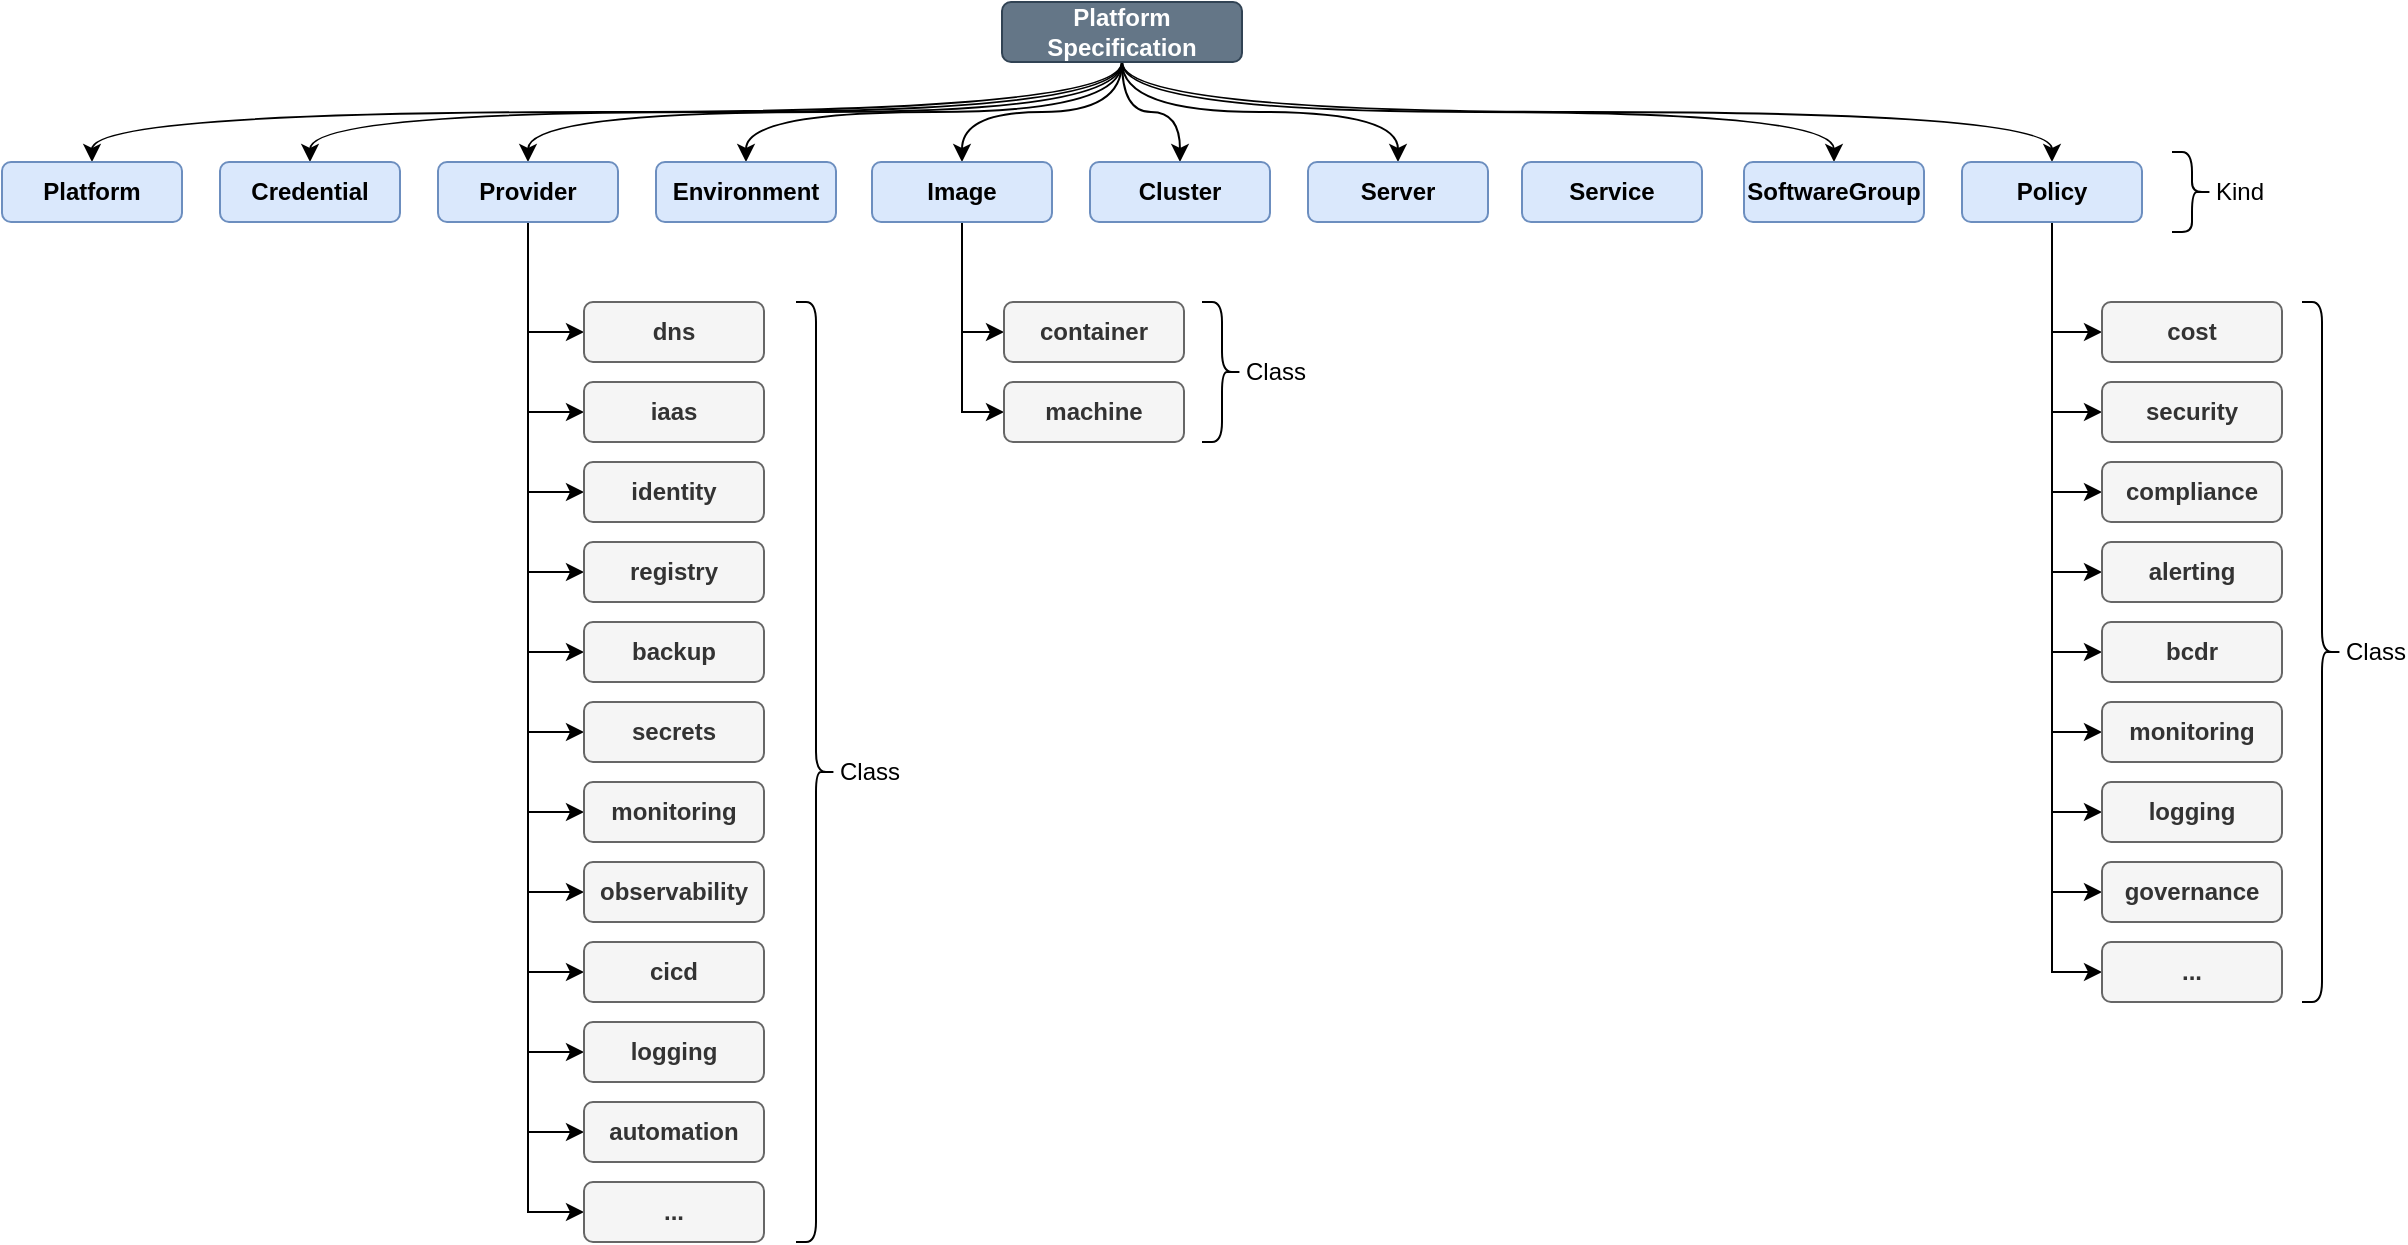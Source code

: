 <mxfile version="24.9.1">
  <diagram name="Page-1" id="ImoLfxkvnF7kuor9iser">
    <mxGraphModel dx="1602" dy="1034" grid="1" gridSize="10" guides="1" tooltips="1" connect="1" arrows="1" fold="1" page="1" pageScale="1" pageWidth="1100" pageHeight="850" math="0" shadow="0">
      <root>
        <mxCell id="0" />
        <mxCell id="1" parent="0" />
        <mxCell id="yfd50bq4GwBxiUQjJZGA-38" style="edgeStyle=orthogonalEdgeStyle;rounded=0;orthogonalLoop=1;jettySize=auto;html=1;exitX=0.5;exitY=1;exitDx=0;exitDy=0;entryX=0.5;entryY=0;entryDx=0;entryDy=0;curved=1;" parent="1" source="yfd50bq4GwBxiUQjJZGA-1" target="yfd50bq4GwBxiUQjJZGA-3" edge="1">
          <mxGeometry relative="1" as="geometry" />
        </mxCell>
        <mxCell id="yfd50bq4GwBxiUQjJZGA-39" style="edgeStyle=orthogonalEdgeStyle;rounded=0;orthogonalLoop=1;jettySize=auto;html=1;exitX=0.5;exitY=1;exitDx=0;exitDy=0;entryX=0.5;entryY=0;entryDx=0;entryDy=0;curved=1;" parent="1" source="yfd50bq4GwBxiUQjJZGA-1" target="yfd50bq4GwBxiUQjJZGA-4" edge="1">
          <mxGeometry relative="1" as="geometry" />
        </mxCell>
        <mxCell id="yfd50bq4GwBxiUQjJZGA-40" style="edgeStyle=orthogonalEdgeStyle;rounded=0;orthogonalLoop=1;jettySize=auto;html=1;exitX=0.5;exitY=1;exitDx=0;exitDy=0;entryX=0.5;entryY=0;entryDx=0;entryDy=0;curved=1;" parent="1" source="yfd50bq4GwBxiUQjJZGA-1" target="yfd50bq4GwBxiUQjJZGA-5" edge="1">
          <mxGeometry relative="1" as="geometry" />
        </mxCell>
        <mxCell id="yfd50bq4GwBxiUQjJZGA-41" style="edgeStyle=orthogonalEdgeStyle;rounded=0;orthogonalLoop=1;jettySize=auto;html=1;exitX=0.5;exitY=1;exitDx=0;exitDy=0;entryX=0.5;entryY=0;entryDx=0;entryDy=0;curved=1;" parent="1" source="yfd50bq4GwBxiUQjJZGA-1" target="yfd50bq4GwBxiUQjJZGA-6" edge="1">
          <mxGeometry relative="1" as="geometry" />
        </mxCell>
        <mxCell id="yfd50bq4GwBxiUQjJZGA-42" style="edgeStyle=orthogonalEdgeStyle;rounded=0;orthogonalLoop=1;jettySize=auto;html=1;exitX=0.5;exitY=1;exitDx=0;exitDy=0;entryX=0.5;entryY=0;entryDx=0;entryDy=0;curved=1;" parent="1" source="yfd50bq4GwBxiUQjJZGA-1" target="yfd50bq4GwBxiUQjJZGA-7" edge="1">
          <mxGeometry relative="1" as="geometry" />
        </mxCell>
        <mxCell id="yfd50bq4GwBxiUQjJZGA-43" style="edgeStyle=orthogonalEdgeStyle;rounded=0;orthogonalLoop=1;jettySize=auto;html=1;exitX=0.5;exitY=1;exitDx=0;exitDy=0;entryX=0.5;entryY=0;entryDx=0;entryDy=0;curved=1;" parent="1" source="yfd50bq4GwBxiUQjJZGA-1" target="yfd50bq4GwBxiUQjJZGA-8" edge="1">
          <mxGeometry relative="1" as="geometry" />
        </mxCell>
        <mxCell id="yfd50bq4GwBxiUQjJZGA-44" style="edgeStyle=orthogonalEdgeStyle;rounded=0;orthogonalLoop=1;jettySize=auto;html=1;exitX=0.5;exitY=1;exitDx=0;exitDy=0;entryX=0.5;entryY=0;entryDx=0;entryDy=0;curved=1;" parent="1" source="yfd50bq4GwBxiUQjJZGA-1" target="yfd50bq4GwBxiUQjJZGA-10" edge="1">
          <mxGeometry relative="1" as="geometry" />
        </mxCell>
        <mxCell id="yfd50bq4GwBxiUQjJZGA-45" style="edgeStyle=orthogonalEdgeStyle;rounded=0;orthogonalLoop=1;jettySize=auto;html=1;exitX=0.5;exitY=1;exitDx=0;exitDy=0;entryX=0.5;entryY=0;entryDx=0;entryDy=0;curved=1;" parent="1" source="yfd50bq4GwBxiUQjJZGA-1" target="yfd50bq4GwBxiUQjJZGA-11" edge="1">
          <mxGeometry relative="1" as="geometry" />
        </mxCell>
        <mxCell id="yfd50bq4GwBxiUQjJZGA-46" style="edgeStyle=orthogonalEdgeStyle;rounded=0;orthogonalLoop=1;jettySize=auto;html=1;exitX=0.5;exitY=1;exitDx=0;exitDy=0;entryX=0.5;entryY=0;entryDx=0;entryDy=0;curved=1;" parent="1" source="yfd50bq4GwBxiUQjJZGA-1" target="yfd50bq4GwBxiUQjJZGA-12" edge="1">
          <mxGeometry relative="1" as="geometry" />
        </mxCell>
        <mxCell id="yfd50bq4GwBxiUQjJZGA-1" value="Platform Specification" style="rounded=1;whiteSpace=wrap;html=1;fontStyle=1;fillColor=#647687;strokeColor=#314354;fontColor=#ffffff;" parent="1" vertex="1">
          <mxGeometry x="510" y="150" width="120" height="30" as="geometry" />
        </mxCell>
        <mxCell id="yfd50bq4GwBxiUQjJZGA-3" value="Platform" style="rounded=1;whiteSpace=wrap;html=1;fontStyle=1;fillColor=#dae8fc;strokeColor=#6c8ebf;" parent="1" vertex="1">
          <mxGeometry x="10" y="230" width="90" height="30" as="geometry" />
        </mxCell>
        <mxCell id="yfd50bq4GwBxiUQjJZGA-4" value="Credential" style="rounded=1;whiteSpace=wrap;html=1;fontStyle=1;fillColor=#dae8fc;strokeColor=#6c8ebf;" parent="1" vertex="1">
          <mxGeometry x="119" y="230" width="90" height="30" as="geometry" />
        </mxCell>
        <mxCell id="yfd50bq4GwBxiUQjJZGA-52" style="edgeStyle=orthogonalEdgeStyle;rounded=0;orthogonalLoop=1;jettySize=auto;html=1;exitX=0.5;exitY=1;exitDx=0;exitDy=0;entryX=0;entryY=0.5;entryDx=0;entryDy=0;" parent="1" source="yfd50bq4GwBxiUQjJZGA-5" target="yfd50bq4GwBxiUQjJZGA-13" edge="1">
          <mxGeometry relative="1" as="geometry" />
        </mxCell>
        <mxCell id="yfd50bq4GwBxiUQjJZGA-53" style="edgeStyle=orthogonalEdgeStyle;rounded=0;orthogonalLoop=1;jettySize=auto;html=1;exitX=0.5;exitY=1;exitDx=0;exitDy=0;entryX=0;entryY=0.5;entryDx=0;entryDy=0;" parent="1" source="yfd50bq4GwBxiUQjJZGA-5" target="yfd50bq4GwBxiUQjJZGA-14" edge="1">
          <mxGeometry relative="1" as="geometry" />
        </mxCell>
        <mxCell id="yfd50bq4GwBxiUQjJZGA-54" style="edgeStyle=orthogonalEdgeStyle;rounded=0;orthogonalLoop=1;jettySize=auto;html=1;exitX=0.5;exitY=1;exitDx=0;exitDy=0;entryX=0;entryY=0.5;entryDx=0;entryDy=0;" parent="1" source="yfd50bq4GwBxiUQjJZGA-5" target="yfd50bq4GwBxiUQjJZGA-15" edge="1">
          <mxGeometry relative="1" as="geometry" />
        </mxCell>
        <mxCell id="yfd50bq4GwBxiUQjJZGA-55" style="edgeStyle=orthogonalEdgeStyle;rounded=0;orthogonalLoop=1;jettySize=auto;html=1;exitX=0.5;exitY=1;exitDx=0;exitDy=0;entryX=0;entryY=0.5;entryDx=0;entryDy=0;" parent="1" source="yfd50bq4GwBxiUQjJZGA-5" target="yfd50bq4GwBxiUQjJZGA-16" edge="1">
          <mxGeometry relative="1" as="geometry" />
        </mxCell>
        <mxCell id="yfd50bq4GwBxiUQjJZGA-56" style="edgeStyle=orthogonalEdgeStyle;rounded=0;orthogonalLoop=1;jettySize=auto;html=1;exitX=0.5;exitY=1;exitDx=0;exitDy=0;entryX=0;entryY=0.5;entryDx=0;entryDy=0;" parent="1" source="yfd50bq4GwBxiUQjJZGA-5" target="yfd50bq4GwBxiUQjJZGA-17" edge="1">
          <mxGeometry relative="1" as="geometry" />
        </mxCell>
        <mxCell id="yfd50bq4GwBxiUQjJZGA-57" style="edgeStyle=orthogonalEdgeStyle;rounded=0;orthogonalLoop=1;jettySize=auto;html=1;exitX=0.5;exitY=1;exitDx=0;exitDy=0;entryX=0;entryY=0.5;entryDx=0;entryDy=0;" parent="1" source="yfd50bq4GwBxiUQjJZGA-5" target="yfd50bq4GwBxiUQjJZGA-18" edge="1">
          <mxGeometry relative="1" as="geometry" />
        </mxCell>
        <mxCell id="yfd50bq4GwBxiUQjJZGA-58" style="edgeStyle=orthogonalEdgeStyle;rounded=0;orthogonalLoop=1;jettySize=auto;html=1;exitX=0.5;exitY=1;exitDx=0;exitDy=0;entryX=0;entryY=0.5;entryDx=0;entryDy=0;" parent="1" source="yfd50bq4GwBxiUQjJZGA-5" target="yfd50bq4GwBxiUQjJZGA-19" edge="1">
          <mxGeometry relative="1" as="geometry" />
        </mxCell>
        <mxCell id="yfd50bq4GwBxiUQjJZGA-59" style="edgeStyle=orthogonalEdgeStyle;rounded=0;orthogonalLoop=1;jettySize=auto;html=1;exitX=0.5;exitY=1;exitDx=0;exitDy=0;entryX=0;entryY=0.5;entryDx=0;entryDy=0;" parent="1" source="yfd50bq4GwBxiUQjJZGA-5" target="yfd50bq4GwBxiUQjJZGA-20" edge="1">
          <mxGeometry relative="1" as="geometry" />
        </mxCell>
        <mxCell id="yfd50bq4GwBxiUQjJZGA-60" style="edgeStyle=orthogonalEdgeStyle;rounded=0;orthogonalLoop=1;jettySize=auto;html=1;exitX=0.5;exitY=1;exitDx=0;exitDy=0;entryX=0;entryY=0.5;entryDx=0;entryDy=0;" parent="1" source="yfd50bq4GwBxiUQjJZGA-5" target="yfd50bq4GwBxiUQjJZGA-21" edge="1">
          <mxGeometry relative="1" as="geometry" />
        </mxCell>
        <mxCell id="yfd50bq4GwBxiUQjJZGA-61" style="edgeStyle=orthogonalEdgeStyle;rounded=0;orthogonalLoop=1;jettySize=auto;html=1;exitX=0.5;exitY=1;exitDx=0;exitDy=0;entryX=0;entryY=0.5;entryDx=0;entryDy=0;" parent="1" source="yfd50bq4GwBxiUQjJZGA-5" target="yfd50bq4GwBxiUQjJZGA-22" edge="1">
          <mxGeometry relative="1" as="geometry" />
        </mxCell>
        <mxCell id="yfd50bq4GwBxiUQjJZGA-62" style="edgeStyle=orthogonalEdgeStyle;rounded=0;orthogonalLoop=1;jettySize=auto;html=1;exitX=0.5;exitY=1;exitDx=0;exitDy=0;entryX=0;entryY=0.5;entryDx=0;entryDy=0;" parent="1" source="yfd50bq4GwBxiUQjJZGA-5" target="yfd50bq4GwBxiUQjJZGA-23" edge="1">
          <mxGeometry relative="1" as="geometry" />
        </mxCell>
        <mxCell id="yfd50bq4GwBxiUQjJZGA-63" style="edgeStyle=orthogonalEdgeStyle;rounded=0;orthogonalLoop=1;jettySize=auto;html=1;exitX=0.5;exitY=1;exitDx=0;exitDy=0;entryX=0;entryY=0.5;entryDx=0;entryDy=0;" parent="1" source="yfd50bq4GwBxiUQjJZGA-5" target="yfd50bq4GwBxiUQjJZGA-24" edge="1">
          <mxGeometry relative="1" as="geometry" />
        </mxCell>
        <mxCell id="yfd50bq4GwBxiUQjJZGA-5" value="Provider" style="rounded=1;whiteSpace=wrap;html=1;fontStyle=1;fillColor=#dae8fc;strokeColor=#6c8ebf;" parent="1" vertex="1">
          <mxGeometry x="228" y="230" width="90" height="30" as="geometry" />
        </mxCell>
        <mxCell id="yfd50bq4GwBxiUQjJZGA-6" value="Environment" style="rounded=1;whiteSpace=wrap;html=1;fontStyle=1;fillColor=#dae8fc;strokeColor=#6c8ebf;" parent="1" vertex="1">
          <mxGeometry x="337" y="230" width="90" height="30" as="geometry" />
        </mxCell>
        <mxCell id="yfd50bq4GwBxiUQjJZGA-65" style="edgeStyle=orthogonalEdgeStyle;rounded=0;orthogonalLoop=1;jettySize=auto;html=1;exitX=0.5;exitY=1;exitDx=0;exitDy=0;entryX=0;entryY=0.5;entryDx=0;entryDy=0;" parent="1" source="yfd50bq4GwBxiUQjJZGA-7" target="yfd50bq4GwBxiUQjJZGA-25" edge="1">
          <mxGeometry relative="1" as="geometry" />
        </mxCell>
        <mxCell id="yfd50bq4GwBxiUQjJZGA-66" style="edgeStyle=orthogonalEdgeStyle;rounded=0;orthogonalLoop=1;jettySize=auto;html=1;exitX=0.5;exitY=1;exitDx=0;exitDy=0;entryX=0;entryY=0.5;entryDx=0;entryDy=0;" parent="1" source="yfd50bq4GwBxiUQjJZGA-7" target="yfd50bq4GwBxiUQjJZGA-26" edge="1">
          <mxGeometry relative="1" as="geometry" />
        </mxCell>
        <mxCell id="yfd50bq4GwBxiUQjJZGA-7" value="Image" style="rounded=1;whiteSpace=wrap;html=1;fontStyle=1;fillColor=#dae8fc;strokeColor=#6c8ebf;" parent="1" vertex="1">
          <mxGeometry x="445" y="230" width="90" height="30" as="geometry" />
        </mxCell>
        <mxCell id="yfd50bq4GwBxiUQjJZGA-8" value="Cluster" style="rounded=1;whiteSpace=wrap;html=1;fontStyle=1;fillColor=#dae8fc;strokeColor=#6c8ebf;" parent="1" vertex="1">
          <mxGeometry x="554" y="230" width="90" height="30" as="geometry" />
        </mxCell>
        <mxCell id="yfd50bq4GwBxiUQjJZGA-10" value="Server" style="rounded=1;whiteSpace=wrap;html=1;fontStyle=1;fillColor=#dae8fc;strokeColor=#6c8ebf;" parent="1" vertex="1">
          <mxGeometry x="663" y="230" width="90" height="30" as="geometry" />
        </mxCell>
        <mxCell id="yfd50bq4GwBxiUQjJZGA-11" value="SoftwareGroup" style="rounded=1;whiteSpace=wrap;html=1;fontStyle=1;fillColor=#dae8fc;strokeColor=#6c8ebf;" parent="1" vertex="1">
          <mxGeometry x="881" y="230" width="90" height="30" as="geometry" />
        </mxCell>
        <mxCell id="yfd50bq4GwBxiUQjJZGA-71" style="edgeStyle=orthogonalEdgeStyle;rounded=0;orthogonalLoop=1;jettySize=auto;html=1;exitX=0.5;exitY=1;exitDx=0;exitDy=0;entryX=0;entryY=0.5;entryDx=0;entryDy=0;" parent="1" source="yfd50bq4GwBxiUQjJZGA-12" target="yfd50bq4GwBxiUQjJZGA-28" edge="1">
          <mxGeometry relative="1" as="geometry" />
        </mxCell>
        <mxCell id="yfd50bq4GwBxiUQjJZGA-72" style="edgeStyle=orthogonalEdgeStyle;rounded=0;orthogonalLoop=1;jettySize=auto;html=1;exitX=0.5;exitY=1;exitDx=0;exitDy=0;entryX=0;entryY=0.5;entryDx=0;entryDy=0;" parent="1" source="yfd50bq4GwBxiUQjJZGA-12" target="yfd50bq4GwBxiUQjJZGA-29" edge="1">
          <mxGeometry relative="1" as="geometry" />
        </mxCell>
        <mxCell id="yfd50bq4GwBxiUQjJZGA-73" style="edgeStyle=orthogonalEdgeStyle;rounded=0;orthogonalLoop=1;jettySize=auto;html=1;exitX=0.5;exitY=1;exitDx=0;exitDy=0;entryX=0;entryY=0.5;entryDx=0;entryDy=0;" parent="1" source="yfd50bq4GwBxiUQjJZGA-12" target="yfd50bq4GwBxiUQjJZGA-30" edge="1">
          <mxGeometry relative="1" as="geometry" />
        </mxCell>
        <mxCell id="yfd50bq4GwBxiUQjJZGA-74" style="edgeStyle=orthogonalEdgeStyle;rounded=0;orthogonalLoop=1;jettySize=auto;html=1;exitX=0.5;exitY=1;exitDx=0;exitDy=0;entryX=0;entryY=0.5;entryDx=0;entryDy=0;" parent="1" source="yfd50bq4GwBxiUQjJZGA-12" target="yfd50bq4GwBxiUQjJZGA-31" edge="1">
          <mxGeometry relative="1" as="geometry" />
        </mxCell>
        <mxCell id="yfd50bq4GwBxiUQjJZGA-75" style="edgeStyle=orthogonalEdgeStyle;rounded=0;orthogonalLoop=1;jettySize=auto;html=1;exitX=0.5;exitY=1;exitDx=0;exitDy=0;entryX=0;entryY=0.5;entryDx=0;entryDy=0;" parent="1" source="yfd50bq4GwBxiUQjJZGA-12" target="yfd50bq4GwBxiUQjJZGA-34" edge="1">
          <mxGeometry relative="1" as="geometry" />
        </mxCell>
        <mxCell id="yfd50bq4GwBxiUQjJZGA-76" style="edgeStyle=orthogonalEdgeStyle;rounded=0;orthogonalLoop=1;jettySize=auto;html=1;exitX=0.5;exitY=1;exitDx=0;exitDy=0;entryX=0;entryY=0.5;entryDx=0;entryDy=0;" parent="1" source="yfd50bq4GwBxiUQjJZGA-12" target="yfd50bq4GwBxiUQjJZGA-35" edge="1">
          <mxGeometry relative="1" as="geometry" />
        </mxCell>
        <mxCell id="yfd50bq4GwBxiUQjJZGA-77" style="edgeStyle=orthogonalEdgeStyle;rounded=0;orthogonalLoop=1;jettySize=auto;html=1;exitX=0.5;exitY=1;exitDx=0;exitDy=0;entryX=0;entryY=0.5;entryDx=0;entryDy=0;" parent="1" source="yfd50bq4GwBxiUQjJZGA-12" target="yfd50bq4GwBxiUQjJZGA-33" edge="1">
          <mxGeometry relative="1" as="geometry" />
        </mxCell>
        <mxCell id="yfd50bq4GwBxiUQjJZGA-78" style="edgeStyle=orthogonalEdgeStyle;rounded=0;orthogonalLoop=1;jettySize=auto;html=1;exitX=0.5;exitY=1;exitDx=0;exitDy=0;entryX=0;entryY=0.5;entryDx=0;entryDy=0;" parent="1" source="yfd50bq4GwBxiUQjJZGA-12" target="yfd50bq4GwBxiUQjJZGA-36" edge="1">
          <mxGeometry relative="1" as="geometry" />
        </mxCell>
        <mxCell id="yfd50bq4GwBxiUQjJZGA-79" style="edgeStyle=orthogonalEdgeStyle;rounded=0;orthogonalLoop=1;jettySize=auto;html=1;exitX=0.5;exitY=1;exitDx=0;exitDy=0;entryX=0;entryY=0.5;entryDx=0;entryDy=0;" parent="1" source="yfd50bq4GwBxiUQjJZGA-12" target="yfd50bq4GwBxiUQjJZGA-64" edge="1">
          <mxGeometry relative="1" as="geometry" />
        </mxCell>
        <mxCell id="yfd50bq4GwBxiUQjJZGA-12" value="Policy" style="rounded=1;whiteSpace=wrap;html=1;fontStyle=1;fillColor=#dae8fc;strokeColor=#6c8ebf;" parent="1" vertex="1">
          <mxGeometry x="990" y="230" width="90" height="30" as="geometry" />
        </mxCell>
        <mxCell id="yfd50bq4GwBxiUQjJZGA-13" value="dns" style="rounded=1;whiteSpace=wrap;html=1;fontStyle=1;fillColor=#f5f5f5;fontColor=#333333;strokeColor=#666666;" parent="1" vertex="1">
          <mxGeometry x="301" y="300" width="90" height="30" as="geometry" />
        </mxCell>
        <mxCell id="yfd50bq4GwBxiUQjJZGA-14" value="iaas" style="rounded=1;whiteSpace=wrap;html=1;fontStyle=1;fillColor=#f5f5f5;fontColor=#333333;strokeColor=#666666;" parent="1" vertex="1">
          <mxGeometry x="301" y="340" width="90" height="30" as="geometry" />
        </mxCell>
        <mxCell id="yfd50bq4GwBxiUQjJZGA-15" value="identity" style="rounded=1;whiteSpace=wrap;html=1;fontStyle=1;fillColor=#f5f5f5;fontColor=#333333;strokeColor=#666666;" parent="1" vertex="1">
          <mxGeometry x="301" y="380" width="90" height="30" as="geometry" />
        </mxCell>
        <mxCell id="yfd50bq4GwBxiUQjJZGA-16" value="registry" style="rounded=1;whiteSpace=wrap;html=1;fontStyle=1;fillColor=#f5f5f5;fontColor=#333333;strokeColor=#666666;" parent="1" vertex="1">
          <mxGeometry x="301" y="420" width="90" height="30" as="geometry" />
        </mxCell>
        <mxCell id="yfd50bq4GwBxiUQjJZGA-17" value="backup" style="rounded=1;whiteSpace=wrap;html=1;fontStyle=1;fillColor=#f5f5f5;fontColor=#333333;strokeColor=#666666;" parent="1" vertex="1">
          <mxGeometry x="301" y="460" width="90" height="30" as="geometry" />
        </mxCell>
        <mxCell id="yfd50bq4GwBxiUQjJZGA-18" value="secrets" style="rounded=1;whiteSpace=wrap;html=1;fontStyle=1;fillColor=#f5f5f5;fontColor=#333333;strokeColor=#666666;" parent="1" vertex="1">
          <mxGeometry x="301" y="500" width="90" height="30" as="geometry" />
        </mxCell>
        <mxCell id="yfd50bq4GwBxiUQjJZGA-19" value="monitoring" style="rounded=1;whiteSpace=wrap;html=1;fontStyle=1;fillColor=#f5f5f5;fontColor=#333333;strokeColor=#666666;" parent="1" vertex="1">
          <mxGeometry x="301" y="540" width="90" height="30" as="geometry" />
        </mxCell>
        <mxCell id="yfd50bq4GwBxiUQjJZGA-20" value="observability" style="rounded=1;whiteSpace=wrap;html=1;fontStyle=1;fillColor=#f5f5f5;fontColor=#333333;strokeColor=#666666;" parent="1" vertex="1">
          <mxGeometry x="301" y="580" width="90" height="30" as="geometry" />
        </mxCell>
        <mxCell id="yfd50bq4GwBxiUQjJZGA-21" value="cicd" style="rounded=1;whiteSpace=wrap;html=1;fontStyle=1;fillColor=#f5f5f5;fontColor=#333333;strokeColor=#666666;" parent="1" vertex="1">
          <mxGeometry x="301" y="620" width="90" height="30" as="geometry" />
        </mxCell>
        <mxCell id="yfd50bq4GwBxiUQjJZGA-22" value="logging" style="rounded=1;whiteSpace=wrap;html=1;fontStyle=1;fillColor=#f5f5f5;fontColor=#333333;strokeColor=#666666;" parent="1" vertex="1">
          <mxGeometry x="301" y="660" width="90" height="30" as="geometry" />
        </mxCell>
        <mxCell id="yfd50bq4GwBxiUQjJZGA-23" value="automation" style="rounded=1;whiteSpace=wrap;html=1;fontStyle=1;fillColor=#f5f5f5;fontColor=#333333;strokeColor=#666666;" parent="1" vertex="1">
          <mxGeometry x="301" y="700" width="90" height="30" as="geometry" />
        </mxCell>
        <mxCell id="yfd50bq4GwBxiUQjJZGA-24" value="..." style="rounded=1;whiteSpace=wrap;html=1;fontStyle=1;fillColor=#f5f5f5;fontColor=#333333;strokeColor=#666666;" parent="1" vertex="1">
          <mxGeometry x="301" y="740" width="90" height="30" as="geometry" />
        </mxCell>
        <mxCell id="yfd50bq4GwBxiUQjJZGA-25" value="container" style="rounded=1;whiteSpace=wrap;html=1;fontStyle=1;fillColor=#f5f5f5;fontColor=#333333;strokeColor=#666666;" parent="1" vertex="1">
          <mxGeometry x="511" y="300" width="90" height="30" as="geometry" />
        </mxCell>
        <mxCell id="yfd50bq4GwBxiUQjJZGA-26" value="machine" style="rounded=1;whiteSpace=wrap;html=1;fontStyle=1;fillColor=#f5f5f5;fontColor=#333333;strokeColor=#666666;" parent="1" vertex="1">
          <mxGeometry x="511" y="340" width="90" height="30" as="geometry" />
        </mxCell>
        <mxCell id="yfd50bq4GwBxiUQjJZGA-28" value="cost" style="rounded=1;whiteSpace=wrap;html=1;fontStyle=1;fillColor=#f5f5f5;fontColor=#333333;strokeColor=#666666;" parent="1" vertex="1">
          <mxGeometry x="1060" y="300" width="90" height="30" as="geometry" />
        </mxCell>
        <mxCell id="yfd50bq4GwBxiUQjJZGA-29" value="security" style="rounded=1;whiteSpace=wrap;html=1;fontStyle=1;fillColor=#f5f5f5;fontColor=#333333;strokeColor=#666666;" parent="1" vertex="1">
          <mxGeometry x="1060" y="340" width="90" height="30" as="geometry" />
        </mxCell>
        <mxCell id="yfd50bq4GwBxiUQjJZGA-30" value="compliance" style="rounded=1;whiteSpace=wrap;html=1;fontStyle=1;fillColor=#f5f5f5;fontColor=#333333;strokeColor=#666666;" parent="1" vertex="1">
          <mxGeometry x="1060" y="380" width="90" height="30" as="geometry" />
        </mxCell>
        <mxCell id="yfd50bq4GwBxiUQjJZGA-31" value="alerting" style="rounded=1;whiteSpace=wrap;html=1;fontStyle=1;fillColor=#f5f5f5;fontColor=#333333;strokeColor=#666666;" parent="1" vertex="1">
          <mxGeometry x="1060" y="420" width="90" height="30" as="geometry" />
        </mxCell>
        <mxCell id="yfd50bq4GwBxiUQjJZGA-33" value="bcdr" style="rounded=1;whiteSpace=wrap;html=1;fontStyle=1;fillColor=#f5f5f5;fontColor=#333333;strokeColor=#666666;" parent="1" vertex="1">
          <mxGeometry x="1060" y="460" width="90" height="30" as="geometry" />
        </mxCell>
        <mxCell id="yfd50bq4GwBxiUQjJZGA-34" value="monitoring" style="rounded=1;whiteSpace=wrap;html=1;fontStyle=1;fillColor=#f5f5f5;fontColor=#333333;strokeColor=#666666;" parent="1" vertex="1">
          <mxGeometry x="1060" y="500" width="90" height="30" as="geometry" />
        </mxCell>
        <mxCell id="yfd50bq4GwBxiUQjJZGA-35" value="logging" style="rounded=1;whiteSpace=wrap;html=1;fontStyle=1;fillColor=#f5f5f5;fontColor=#333333;strokeColor=#666666;" parent="1" vertex="1">
          <mxGeometry x="1060" y="540" width="90" height="30" as="geometry" />
        </mxCell>
        <mxCell id="yfd50bq4GwBxiUQjJZGA-36" value="governance" style="rounded=1;whiteSpace=wrap;html=1;fontStyle=1;fillColor=#f5f5f5;fontColor=#333333;strokeColor=#666666;" parent="1" vertex="1">
          <mxGeometry x="1060" y="580" width="90" height="30" as="geometry" />
        </mxCell>
        <mxCell id="yfd50bq4GwBxiUQjJZGA-64" value="..." style="rounded=1;whiteSpace=wrap;html=1;fontStyle=1;fillColor=#f5f5f5;fontColor=#333333;strokeColor=#666666;" parent="1" vertex="1">
          <mxGeometry x="1060" y="620" width="90" height="30" as="geometry" />
        </mxCell>
        <mxCell id="4BnnvWFy7VEqyMXjQiNa-1" value="Service" style="rounded=1;whiteSpace=wrap;html=1;fontStyle=1;fillColor=#dae8fc;strokeColor=#6c8ebf;" vertex="1" parent="1">
          <mxGeometry x="770" y="230" width="90" height="30" as="geometry" />
        </mxCell>
        <mxCell id="4BnnvWFy7VEqyMXjQiNa-2" value="Class" style="shape=curlyBracket;whiteSpace=wrap;html=1;rounded=1;flipH=1;labelPosition=right;verticalLabelPosition=middle;align=left;verticalAlign=middle;" vertex="1" parent="1">
          <mxGeometry x="407" y="300" width="20" height="470" as="geometry" />
        </mxCell>
        <mxCell id="4BnnvWFy7VEqyMXjQiNa-3" value="Class" style="shape=curlyBracket;whiteSpace=wrap;html=1;rounded=1;flipH=1;labelPosition=right;verticalLabelPosition=middle;align=left;verticalAlign=middle;" vertex="1" parent="1">
          <mxGeometry x="610" y="300" width="20" height="70" as="geometry" />
        </mxCell>
        <mxCell id="4BnnvWFy7VEqyMXjQiNa-4" value="Class" style="shape=curlyBracket;whiteSpace=wrap;html=1;rounded=1;flipH=1;labelPosition=right;verticalLabelPosition=middle;align=left;verticalAlign=middle;" vertex="1" parent="1">
          <mxGeometry x="1160" y="300" width="20" height="350" as="geometry" />
        </mxCell>
        <mxCell id="4BnnvWFy7VEqyMXjQiNa-5" value="Kind" style="shape=curlyBracket;whiteSpace=wrap;html=1;rounded=1;flipH=1;labelPosition=right;verticalLabelPosition=middle;align=left;verticalAlign=middle;" vertex="1" parent="1">
          <mxGeometry x="1095" y="225" width="20" height="40" as="geometry" />
        </mxCell>
      </root>
    </mxGraphModel>
  </diagram>
</mxfile>
